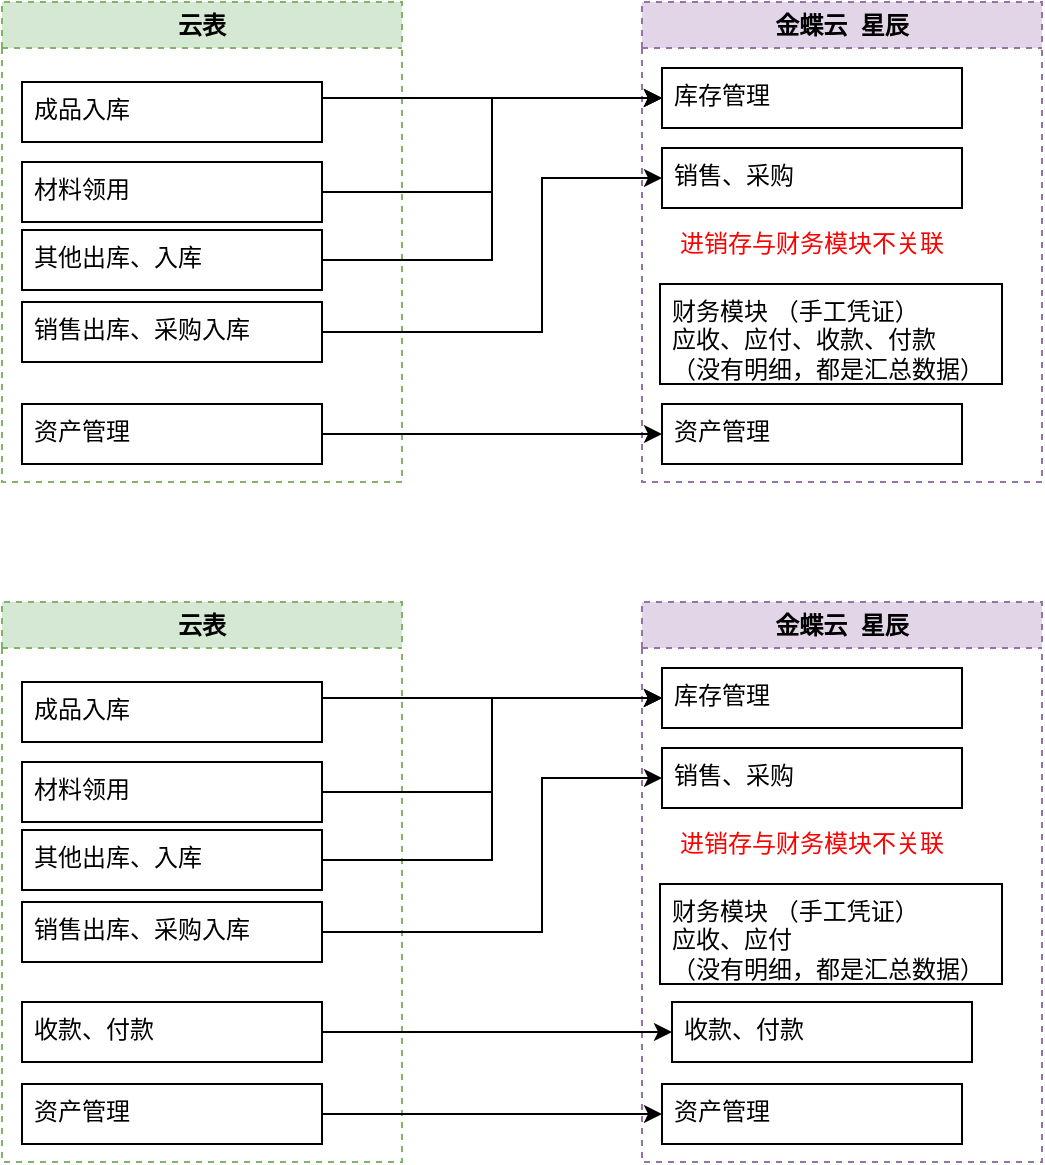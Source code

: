 <mxfile version="26.0.6">
  <diagram name="第 1 页" id="GWlo4P6sP29SH5l2uPyk">
    <mxGraphModel dx="786" dy="463" grid="0" gridSize="10" guides="1" tooltips="1" connect="1" arrows="1" fold="1" page="1" pageScale="1" pageWidth="827" pageHeight="1169" math="0" shadow="0">
      <root>
        <mxCell id="0" />
        <mxCell id="1" parent="0" />
        <mxCell id="pI2ND-z5QyWcG_e2m_dX-25" value="云表" style="swimlane;whiteSpace=wrap;html=1;dashed=1;fillColor=#d5e8d4;strokeColor=#82b366;" vertex="1" parent="1">
          <mxGeometry x="30" y="70" width="200" height="240" as="geometry" />
        </mxCell>
        <mxCell id="pI2ND-z5QyWcG_e2m_dX-2" value="成品入库&lt;div&gt;&lt;br&gt;&lt;/div&gt;" style="text;spacingLeft=4;spacingRight=4;overflow=hidden;rotatable=0;points=[[0,0.5],[1,0.5]];portConstraint=eastwest;fontSize=12;whiteSpace=wrap;html=1;strokeColor=default;" vertex="1" parent="pI2ND-z5QyWcG_e2m_dX-25">
          <mxGeometry x="10" y="40" width="150" height="30" as="geometry" />
        </mxCell>
        <mxCell id="pI2ND-z5QyWcG_e2m_dX-4" value="其他出库、入库&lt;div&gt;&lt;br&gt;&lt;/div&gt;" style="text;spacingLeft=4;spacingRight=4;overflow=hidden;rotatable=0;points=[[0,0.5],[1,0.5]];portConstraint=eastwest;fontSize=12;whiteSpace=wrap;html=1;strokeColor=default;" vertex="1" parent="pI2ND-z5QyWcG_e2m_dX-25">
          <mxGeometry x="10" y="114" width="150" height="30" as="geometry" />
        </mxCell>
        <mxCell id="pI2ND-z5QyWcG_e2m_dX-3" value="材料领用" style="text;spacingLeft=4;spacingRight=4;overflow=hidden;rotatable=0;points=[[0,0.5],[1,0.5]];portConstraint=eastwest;fontSize=12;whiteSpace=wrap;html=1;strokeColor=default;" vertex="1" parent="pI2ND-z5QyWcG_e2m_dX-25">
          <mxGeometry x="10" y="80" width="150" height="30" as="geometry" />
        </mxCell>
        <mxCell id="pI2ND-z5QyWcG_e2m_dX-19" value="销售出库、采购入库&lt;div&gt;&lt;br&gt;&lt;/div&gt;" style="text;spacingLeft=4;spacingRight=4;overflow=hidden;rotatable=0;points=[[0,0.5],[1,0.5]];portConstraint=eastwest;fontSize=12;whiteSpace=wrap;html=1;strokeColor=default;" vertex="1" parent="pI2ND-z5QyWcG_e2m_dX-25">
          <mxGeometry x="10" y="150" width="150" height="30" as="geometry" />
        </mxCell>
        <mxCell id="pI2ND-z5QyWcG_e2m_dX-31" value="资产管理&lt;div&gt;&lt;br&gt;&lt;/div&gt;" style="text;spacingLeft=4;spacingRight=4;overflow=hidden;rotatable=0;points=[[0,0.5],[1,0.5]];portConstraint=eastwest;fontSize=12;whiteSpace=wrap;html=1;strokeColor=default;" vertex="1" parent="pI2ND-z5QyWcG_e2m_dX-25">
          <mxGeometry x="10" y="201" width="150" height="30" as="geometry" />
        </mxCell>
        <mxCell id="pI2ND-z5QyWcG_e2m_dX-26" value="金蝶云&amp;nbsp; 星辰" style="swimlane;whiteSpace=wrap;html=1;dashed=1;fillColor=#e1d5e7;strokeColor=#9673a6;" vertex="1" parent="1">
          <mxGeometry x="350" y="70" width="200" height="240" as="geometry" />
        </mxCell>
        <mxCell id="pI2ND-z5QyWcG_e2m_dX-27" value="库存管理&lt;div&gt;&lt;br&gt;&lt;/div&gt;" style="text;spacingLeft=4;spacingRight=4;overflow=hidden;rotatable=0;points=[[0,0.5],[1,0.5]];portConstraint=eastwest;fontSize=12;whiteSpace=wrap;html=1;strokeColor=default;" vertex="1" parent="pI2ND-z5QyWcG_e2m_dX-26">
          <mxGeometry x="10" y="33" width="150" height="30" as="geometry" />
        </mxCell>
        <mxCell id="pI2ND-z5QyWcG_e2m_dX-28" value="财务模块 （手工凭证）&lt;div&gt;应收、应付、收款、付款&lt;/div&gt;&lt;div&gt;（没有明细，都是汇总数据）&lt;br&gt;&lt;div&gt;&lt;br&gt;&lt;div&gt;&lt;br&gt;&lt;/div&gt;&lt;/div&gt;&lt;/div&gt;" style="text;spacingLeft=4;spacingRight=4;overflow=hidden;rotatable=0;points=[[0,0.5],[1,0.5]];portConstraint=eastwest;fontSize=12;whiteSpace=wrap;html=1;strokeColor=default;" vertex="1" parent="pI2ND-z5QyWcG_e2m_dX-26">
          <mxGeometry x="9" y="141" width="171" height="50" as="geometry" />
        </mxCell>
        <mxCell id="pI2ND-z5QyWcG_e2m_dX-29" value="销售、采购" style="text;spacingLeft=4;spacingRight=4;overflow=hidden;rotatable=0;points=[[0,0.5],[1,0.5]];portConstraint=eastwest;fontSize=12;whiteSpace=wrap;html=1;strokeColor=default;" vertex="1" parent="pI2ND-z5QyWcG_e2m_dX-26">
          <mxGeometry x="10" y="73" width="150" height="30" as="geometry" />
        </mxCell>
        <mxCell id="pI2ND-z5QyWcG_e2m_dX-32" value="资产管理&lt;div&gt;&lt;br&gt;&lt;/div&gt;" style="text;spacingLeft=4;spacingRight=4;overflow=hidden;rotatable=0;points=[[0,0.5],[1,0.5]];portConstraint=eastwest;fontSize=12;whiteSpace=wrap;html=1;strokeColor=default;" vertex="1" parent="pI2ND-z5QyWcG_e2m_dX-26">
          <mxGeometry x="10" y="201" width="150" height="30" as="geometry" />
        </mxCell>
        <mxCell id="pI2ND-z5QyWcG_e2m_dX-33" value="进销存与财务模块不关联" style="text;strokeColor=none;align=center;fillColor=none;html=1;verticalAlign=middle;whiteSpace=wrap;rounded=0;fontColor=#FF0000;" vertex="1" parent="pI2ND-z5QyWcG_e2m_dX-26">
          <mxGeometry x="15" y="106" width="140" height="30" as="geometry" />
        </mxCell>
        <mxCell id="pI2ND-z5QyWcG_e2m_dX-34" style="edgeStyle=orthogonalEdgeStyle;rounded=0;orthogonalLoop=1;jettySize=auto;html=1;exitX=1;exitY=0.5;exitDx=0;exitDy=0;entryX=0;entryY=0.5;entryDx=0;entryDy=0;" edge="1" parent="1" source="pI2ND-z5QyWcG_e2m_dX-2" target="pI2ND-z5QyWcG_e2m_dX-27">
          <mxGeometry relative="1" as="geometry">
            <Array as="points">
              <mxPoint x="190" y="118" />
            </Array>
          </mxGeometry>
        </mxCell>
        <mxCell id="pI2ND-z5QyWcG_e2m_dX-35" style="edgeStyle=orthogonalEdgeStyle;rounded=0;orthogonalLoop=1;jettySize=auto;html=1;exitX=1;exitY=0.5;exitDx=0;exitDy=0;entryX=0;entryY=0.5;entryDx=0;entryDy=0;" edge="1" parent="1" source="pI2ND-z5QyWcG_e2m_dX-3" target="pI2ND-z5QyWcG_e2m_dX-27">
          <mxGeometry relative="1" as="geometry">
            <mxPoint x="310" y="150" as="targetPoint" />
          </mxGeometry>
        </mxCell>
        <mxCell id="pI2ND-z5QyWcG_e2m_dX-36" style="edgeStyle=orthogonalEdgeStyle;rounded=0;orthogonalLoop=1;jettySize=auto;html=1;exitX=1;exitY=0.5;exitDx=0;exitDy=0;entryX=0;entryY=0.5;entryDx=0;entryDy=0;" edge="1" parent="1" source="pI2ND-z5QyWcG_e2m_dX-4" target="pI2ND-z5QyWcG_e2m_dX-27">
          <mxGeometry relative="1" as="geometry" />
        </mxCell>
        <mxCell id="pI2ND-z5QyWcG_e2m_dX-38" style="edgeStyle=orthogonalEdgeStyle;rounded=0;orthogonalLoop=1;jettySize=auto;html=1;exitX=1;exitY=0.5;exitDx=0;exitDy=0;entryX=0;entryY=0.5;entryDx=0;entryDy=0;" edge="1" parent="1" source="pI2ND-z5QyWcG_e2m_dX-19" target="pI2ND-z5QyWcG_e2m_dX-29">
          <mxGeometry relative="1" as="geometry">
            <Array as="points">
              <mxPoint x="300" y="235" />
              <mxPoint x="300" y="158" />
            </Array>
          </mxGeometry>
        </mxCell>
        <mxCell id="pI2ND-z5QyWcG_e2m_dX-39" style="edgeStyle=orthogonalEdgeStyle;rounded=0;orthogonalLoop=1;jettySize=auto;html=1;exitX=1;exitY=0.5;exitDx=0;exitDy=0;entryX=0;entryY=0.5;entryDx=0;entryDy=0;" edge="1" parent="1" source="pI2ND-z5QyWcG_e2m_dX-31" target="pI2ND-z5QyWcG_e2m_dX-32">
          <mxGeometry relative="1" as="geometry" />
        </mxCell>
        <mxCell id="pI2ND-z5QyWcG_e2m_dX-40" value="云表" style="swimlane;whiteSpace=wrap;html=1;dashed=1;fillColor=#d5e8d4;strokeColor=#82b366;" vertex="1" parent="1">
          <mxGeometry x="30" y="370" width="200" height="280" as="geometry" />
        </mxCell>
        <mxCell id="pI2ND-z5QyWcG_e2m_dX-41" value="成品入库&lt;div&gt;&lt;br&gt;&lt;/div&gt;" style="text;spacingLeft=4;spacingRight=4;overflow=hidden;rotatable=0;points=[[0,0.5],[1,0.5]];portConstraint=eastwest;fontSize=12;whiteSpace=wrap;html=1;strokeColor=default;" vertex="1" parent="pI2ND-z5QyWcG_e2m_dX-40">
          <mxGeometry x="10" y="40" width="150" height="30" as="geometry" />
        </mxCell>
        <mxCell id="pI2ND-z5QyWcG_e2m_dX-42" value="其他出库、入库&lt;div&gt;&lt;br&gt;&lt;/div&gt;" style="text;spacingLeft=4;spacingRight=4;overflow=hidden;rotatable=0;points=[[0,0.5],[1,0.5]];portConstraint=eastwest;fontSize=12;whiteSpace=wrap;html=1;strokeColor=default;" vertex="1" parent="pI2ND-z5QyWcG_e2m_dX-40">
          <mxGeometry x="10" y="114" width="150" height="30" as="geometry" />
        </mxCell>
        <mxCell id="pI2ND-z5QyWcG_e2m_dX-43" value="材料领用" style="text;spacingLeft=4;spacingRight=4;overflow=hidden;rotatable=0;points=[[0,0.5],[1,0.5]];portConstraint=eastwest;fontSize=12;whiteSpace=wrap;html=1;strokeColor=default;" vertex="1" parent="pI2ND-z5QyWcG_e2m_dX-40">
          <mxGeometry x="10" y="80" width="150" height="30" as="geometry" />
        </mxCell>
        <mxCell id="pI2ND-z5QyWcG_e2m_dX-44" value="销售出库、采购入库&lt;div&gt;&lt;br&gt;&lt;/div&gt;" style="text;spacingLeft=4;spacingRight=4;overflow=hidden;rotatable=0;points=[[0,0.5],[1,0.5]];portConstraint=eastwest;fontSize=12;whiteSpace=wrap;html=1;strokeColor=default;" vertex="1" parent="pI2ND-z5QyWcG_e2m_dX-40">
          <mxGeometry x="10" y="150" width="150" height="30" as="geometry" />
        </mxCell>
        <mxCell id="pI2ND-z5QyWcG_e2m_dX-57" value="收款、付款&lt;div&gt;&lt;br&gt;&lt;/div&gt;" style="text;spacingLeft=4;spacingRight=4;overflow=hidden;rotatable=0;points=[[0,0.5],[1,0.5]];portConstraint=eastwest;fontSize=12;whiteSpace=wrap;html=1;strokeColor=default;" vertex="1" parent="pI2ND-z5QyWcG_e2m_dX-40">
          <mxGeometry x="10" y="200" width="150" height="30" as="geometry" />
        </mxCell>
        <mxCell id="pI2ND-z5QyWcG_e2m_dX-46" value="金蝶云&amp;nbsp; 星辰" style="swimlane;whiteSpace=wrap;html=1;dashed=1;fillColor=#e1d5e7;strokeColor=#9673a6;" vertex="1" parent="1">
          <mxGeometry x="350" y="370" width="200" height="280" as="geometry" />
        </mxCell>
        <mxCell id="pI2ND-z5QyWcG_e2m_dX-47" value="库存管理&lt;div&gt;&lt;br&gt;&lt;/div&gt;" style="text;spacingLeft=4;spacingRight=4;overflow=hidden;rotatable=0;points=[[0,0.5],[1,0.5]];portConstraint=eastwest;fontSize=12;whiteSpace=wrap;html=1;strokeColor=default;" vertex="1" parent="pI2ND-z5QyWcG_e2m_dX-46">
          <mxGeometry x="10" y="33" width="150" height="30" as="geometry" />
        </mxCell>
        <mxCell id="pI2ND-z5QyWcG_e2m_dX-48" value="财务模块 （手工凭证）&lt;div&gt;应收、应付&lt;/div&gt;&lt;div&gt;（没有明细，都是汇总数据）&lt;br&gt;&lt;div&gt;&lt;br&gt;&lt;div&gt;&lt;br&gt;&lt;/div&gt;&lt;/div&gt;&lt;/div&gt;" style="text;spacingLeft=4;spacingRight=4;overflow=hidden;rotatable=0;points=[[0,0.5],[1,0.5]];portConstraint=eastwest;fontSize=12;whiteSpace=wrap;html=1;strokeColor=default;" vertex="1" parent="pI2ND-z5QyWcG_e2m_dX-46">
          <mxGeometry x="9" y="141" width="171" height="50" as="geometry" />
        </mxCell>
        <mxCell id="pI2ND-z5QyWcG_e2m_dX-49" value="销售、采购" style="text;spacingLeft=4;spacingRight=4;overflow=hidden;rotatable=0;points=[[0,0.5],[1,0.5]];portConstraint=eastwest;fontSize=12;whiteSpace=wrap;html=1;strokeColor=default;" vertex="1" parent="pI2ND-z5QyWcG_e2m_dX-46">
          <mxGeometry x="10" y="73" width="150" height="30" as="geometry" />
        </mxCell>
        <mxCell id="pI2ND-z5QyWcG_e2m_dX-51" value="进销存与财务模块不关联" style="text;strokeColor=none;align=center;fillColor=none;html=1;verticalAlign=middle;whiteSpace=wrap;rounded=0;fontColor=#FF0000;" vertex="1" parent="pI2ND-z5QyWcG_e2m_dX-46">
          <mxGeometry x="15" y="106" width="140" height="30" as="geometry" />
        </mxCell>
        <mxCell id="pI2ND-z5QyWcG_e2m_dX-45" value="资产管理&lt;div&gt;&lt;br&gt;&lt;/div&gt;" style="text;spacingLeft=4;spacingRight=4;overflow=hidden;rotatable=0;points=[[0,0.5],[1,0.5]];portConstraint=eastwest;fontSize=12;whiteSpace=wrap;html=1;strokeColor=default;" vertex="1" parent="pI2ND-z5QyWcG_e2m_dX-46">
          <mxGeometry x="-310" y="241" width="150" height="30" as="geometry" />
        </mxCell>
        <mxCell id="pI2ND-z5QyWcG_e2m_dX-56" style="edgeStyle=orthogonalEdgeStyle;rounded=0;orthogonalLoop=1;jettySize=auto;html=1;exitX=1;exitY=0.5;exitDx=0;exitDy=0;entryX=0;entryY=0.5;entryDx=0;entryDy=0;" edge="1" parent="pI2ND-z5QyWcG_e2m_dX-46" source="pI2ND-z5QyWcG_e2m_dX-45" target="pI2ND-z5QyWcG_e2m_dX-50">
          <mxGeometry relative="1" as="geometry" />
        </mxCell>
        <mxCell id="pI2ND-z5QyWcG_e2m_dX-50" value="资产管理&lt;div&gt;&lt;br&gt;&lt;/div&gt;" style="text;spacingLeft=4;spacingRight=4;overflow=hidden;rotatable=0;points=[[0,0.5],[1,0.5]];portConstraint=eastwest;fontSize=12;whiteSpace=wrap;html=1;strokeColor=default;" vertex="1" parent="pI2ND-z5QyWcG_e2m_dX-46">
          <mxGeometry x="10" y="241" width="150" height="30" as="geometry" />
        </mxCell>
        <mxCell id="pI2ND-z5QyWcG_e2m_dX-58" value="收款、付款&lt;div&gt;&lt;br&gt;&lt;/div&gt;" style="text;spacingLeft=4;spacingRight=4;overflow=hidden;rotatable=0;points=[[0,0.5],[1,0.5]];portConstraint=eastwest;fontSize=12;whiteSpace=wrap;html=1;strokeColor=default;" vertex="1" parent="pI2ND-z5QyWcG_e2m_dX-46">
          <mxGeometry x="15" y="200" width="150" height="30" as="geometry" />
        </mxCell>
        <mxCell id="pI2ND-z5QyWcG_e2m_dX-52" style="edgeStyle=orthogonalEdgeStyle;rounded=0;orthogonalLoop=1;jettySize=auto;html=1;exitX=1;exitY=0.5;exitDx=0;exitDy=0;entryX=0;entryY=0.5;entryDx=0;entryDy=0;" edge="1" parent="1" source="pI2ND-z5QyWcG_e2m_dX-41" target="pI2ND-z5QyWcG_e2m_dX-47">
          <mxGeometry relative="1" as="geometry">
            <Array as="points">
              <mxPoint x="190" y="418" />
            </Array>
          </mxGeometry>
        </mxCell>
        <mxCell id="pI2ND-z5QyWcG_e2m_dX-53" style="edgeStyle=orthogonalEdgeStyle;rounded=0;orthogonalLoop=1;jettySize=auto;html=1;exitX=1;exitY=0.5;exitDx=0;exitDy=0;entryX=0;entryY=0.5;entryDx=0;entryDy=0;" edge="1" parent="1" source="pI2ND-z5QyWcG_e2m_dX-43" target="pI2ND-z5QyWcG_e2m_dX-47">
          <mxGeometry relative="1" as="geometry">
            <mxPoint x="310" y="450" as="targetPoint" />
          </mxGeometry>
        </mxCell>
        <mxCell id="pI2ND-z5QyWcG_e2m_dX-54" style="edgeStyle=orthogonalEdgeStyle;rounded=0;orthogonalLoop=1;jettySize=auto;html=1;exitX=1;exitY=0.5;exitDx=0;exitDy=0;entryX=0;entryY=0.5;entryDx=0;entryDy=0;" edge="1" parent="1" source="pI2ND-z5QyWcG_e2m_dX-42" target="pI2ND-z5QyWcG_e2m_dX-47">
          <mxGeometry relative="1" as="geometry" />
        </mxCell>
        <mxCell id="pI2ND-z5QyWcG_e2m_dX-55" style="edgeStyle=orthogonalEdgeStyle;rounded=0;orthogonalLoop=1;jettySize=auto;html=1;exitX=1;exitY=0.5;exitDx=0;exitDy=0;entryX=0;entryY=0.5;entryDx=0;entryDy=0;" edge="1" parent="1" source="pI2ND-z5QyWcG_e2m_dX-44" target="pI2ND-z5QyWcG_e2m_dX-49">
          <mxGeometry relative="1" as="geometry">
            <Array as="points">
              <mxPoint x="300" y="535" />
              <mxPoint x="300" y="458" />
            </Array>
          </mxGeometry>
        </mxCell>
        <mxCell id="pI2ND-z5QyWcG_e2m_dX-59" style="edgeStyle=orthogonalEdgeStyle;rounded=0;orthogonalLoop=1;jettySize=auto;html=1;exitX=1;exitY=0.5;exitDx=0;exitDy=0;entryX=0;entryY=0.5;entryDx=0;entryDy=0;" edge="1" parent="1" source="pI2ND-z5QyWcG_e2m_dX-57" target="pI2ND-z5QyWcG_e2m_dX-58">
          <mxGeometry relative="1" as="geometry" />
        </mxCell>
      </root>
    </mxGraphModel>
  </diagram>
</mxfile>

